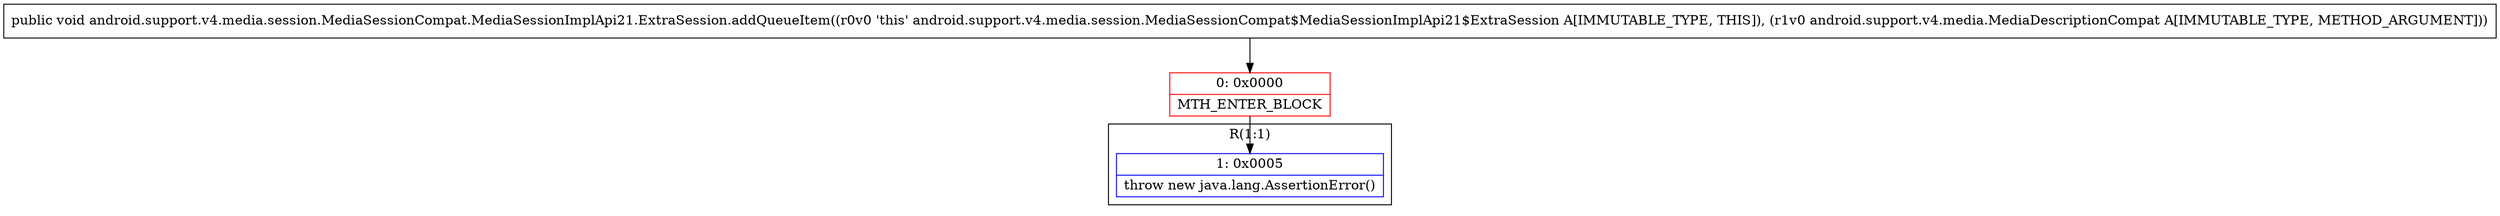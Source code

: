 digraph "CFG forandroid.support.v4.media.session.MediaSessionCompat.MediaSessionImplApi21.ExtraSession.addQueueItem(Landroid\/support\/v4\/media\/MediaDescriptionCompat;)V" {
subgraph cluster_Region_1800358447 {
label = "R(1:1)";
node [shape=record,color=blue];
Node_1 [shape=record,label="{1\:\ 0x0005|throw new java.lang.AssertionError()\l}"];
}
Node_0 [shape=record,color=red,label="{0\:\ 0x0000|MTH_ENTER_BLOCK\l}"];
MethodNode[shape=record,label="{public void android.support.v4.media.session.MediaSessionCompat.MediaSessionImplApi21.ExtraSession.addQueueItem((r0v0 'this' android.support.v4.media.session.MediaSessionCompat$MediaSessionImplApi21$ExtraSession A[IMMUTABLE_TYPE, THIS]), (r1v0 android.support.v4.media.MediaDescriptionCompat A[IMMUTABLE_TYPE, METHOD_ARGUMENT])) }"];
MethodNode -> Node_0;
Node_0 -> Node_1;
}

